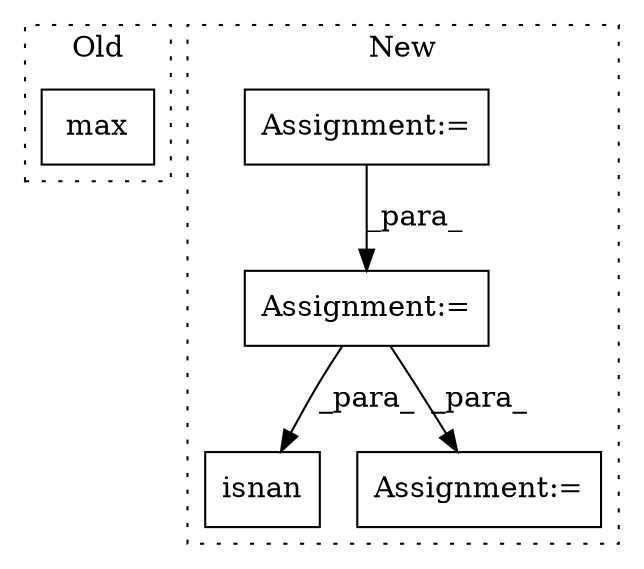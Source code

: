 digraph G {
subgraph cluster0 {
1 [label="max" a="32" s="3793,3800" l="4,1" shape="box"];
label = "Old";
style="dotted";
}
subgraph cluster1 {
2 [label="isnan" a="32" s="3053,3061" l="6,1" shape="box"];
3 [label="Assignment:=" a="7" s="2999" l="1" shape="box"];
4 [label="Assignment:=" a="7" s="3073" l="1" shape="box"];
5 [label="Assignment:=" a="7" s="2969" l="9" shape="box"];
label = "New";
style="dotted";
}
3 -> 4 [label="_para_"];
3 -> 2 [label="_para_"];
5 -> 3 [label="_para_"];
}
